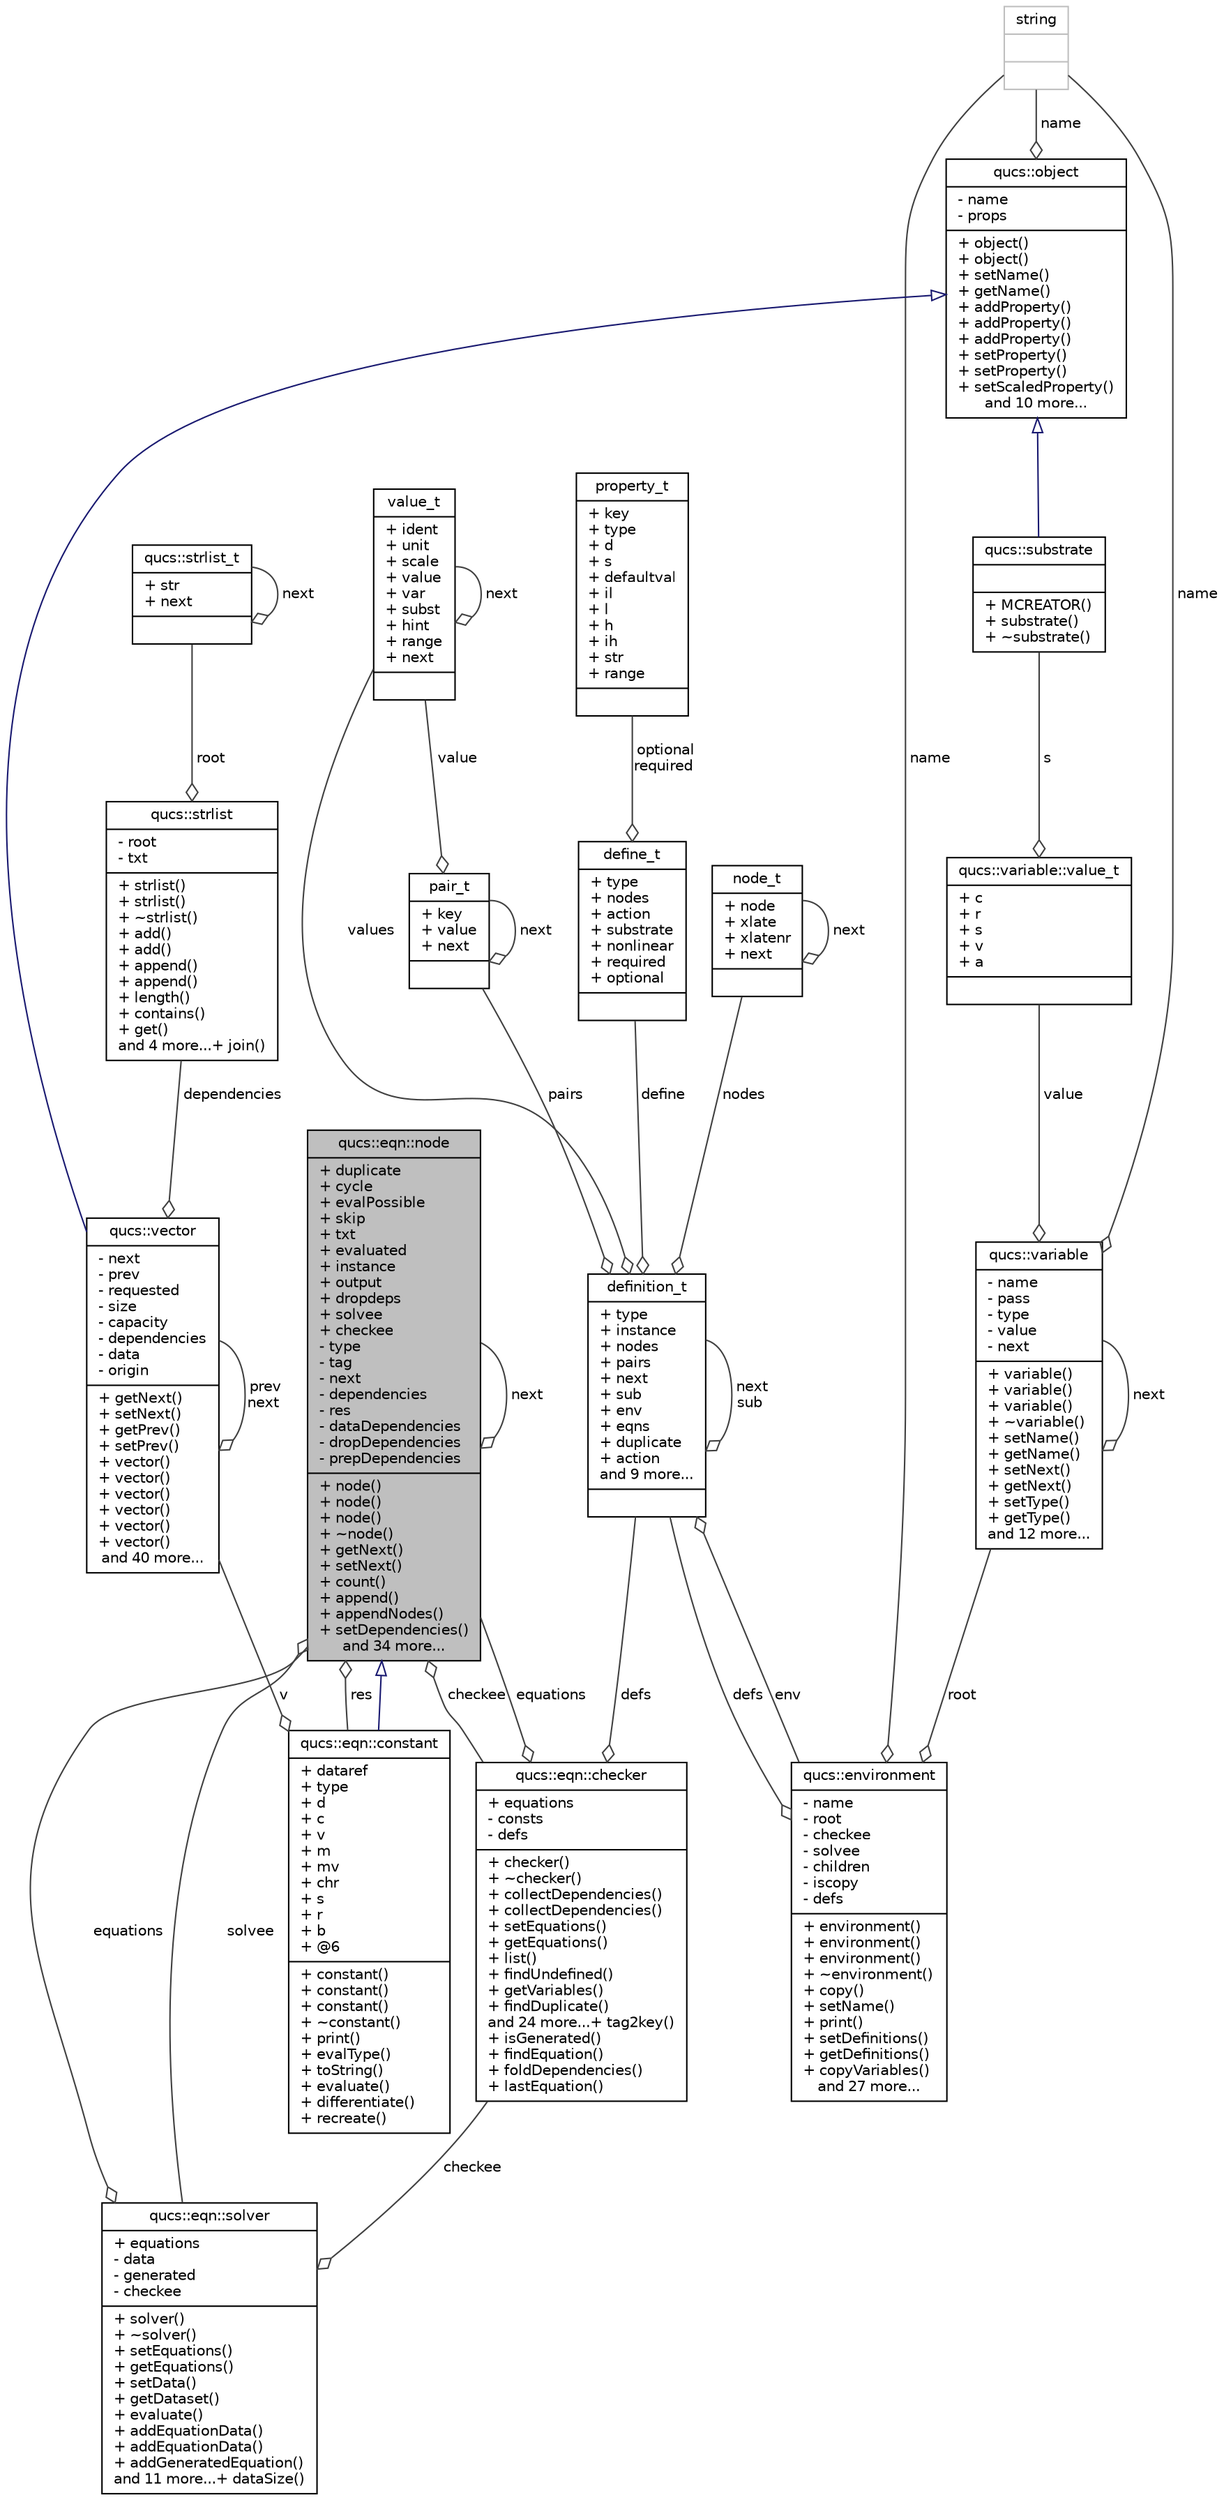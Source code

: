 digraph G
{
  edge [fontname="Helvetica",fontsize="10",labelfontname="Helvetica",labelfontsize="10"];
  node [fontname="Helvetica",fontsize="10",shape=record];
  Node1 [label="{qucs::eqn::node\n|+ duplicate\l+ cycle\l+ evalPossible\l+ skip\l+ txt\l+ evaluated\l+ instance\l+ output\l+ dropdeps\l+ solvee\l+ checkee\l- type\l- tag\l- next\l- dependencies\l- res\l- dataDependencies\l- dropDependencies\l- prepDependencies\l|+ node()\l+ node()\l+ node()\l+ ~node()\l+ getNext()\l+ setNext()\l+ count()\l+ append()\l+ appendNodes()\l+ setDependencies()\land 34 more...}",height=0.2,width=0.4,color="black", fillcolor="grey75", style="filled" fontcolor="black"];
  Node2 -> Node1 [color="grey25",fontsize="10",style="solid",label=" checkee" ,arrowhead="odiamond",fontname="Helvetica"];
  Node2 [label="{qucs::eqn::checker\n|+ equations\l- consts\l- defs\l|+ checker()\l+ ~checker()\l+ collectDependencies()\l+ collectDependencies()\l+ setEquations()\l+ getEquations()\l+ list()\l+ findUndefined()\l+ getVariables()\l+ findDuplicate()\land 24 more...+ tag2key()\l+ isGenerated()\l+ findEquation()\l+ foldDependencies()\l+ lastEquation()\l}",height=0.2,width=0.4,color="black", fillcolor="white", style="filled",URL="$classqucs_1_1eqn_1_1checker.html"];
  Node3 -> Node2 [color="grey25",fontsize="10",style="solid",label=" defs" ,arrowhead="odiamond",fontname="Helvetica"];
  Node3 [label="{definition_t\n|+ type\l+ instance\l+ nodes\l+ pairs\l+ next\l+ sub\l+ env\l+ eqns\l+ duplicate\l+ action\land 9 more...|}",height=0.2,width=0.4,color="black", fillcolor="white", style="filled",URL="$structdefinition__t.html"];
  Node4 -> Node3 [color="grey25",fontsize="10",style="solid",label=" env" ,arrowhead="odiamond",fontname="Helvetica"];
  Node4 [label="{qucs::environment\n|- name\l- root\l- checkee\l- solvee\l- children\l- iscopy\l- defs\l|+ environment()\l+ environment()\l+ environment()\l+ ~environment()\l+ copy()\l+ setName()\l+ print()\l+ setDefinitions()\l+ getDefinitions()\l+ copyVariables()\land 27 more...}",height=0.2,width=0.4,color="black", fillcolor="white", style="filled",URL="$classqucs_1_1environment.html",tooltip="Houses the settings for netlist evaluation."];
  Node3 -> Node4 [color="grey25",fontsize="10",style="solid",label=" defs" ,arrowhead="odiamond",fontname="Helvetica"];
  Node5 -> Node4 [color="grey25",fontsize="10",style="solid",label=" name" ,arrowhead="odiamond",fontname="Helvetica"];
  Node5 [label="{string\n||}",height=0.2,width=0.4,color="grey75", fillcolor="white", style="filled"];
  Node6 -> Node4 [color="grey25",fontsize="10",style="solid",label=" root" ,arrowhead="odiamond",fontname="Helvetica"];
  Node6 [label="{qucs::variable\n|- name\l- pass\l- type\l- value\l- next\l|+ variable()\l+ variable()\l+ variable()\l+ ~variable()\l+ setName()\l+ getName()\l+ setNext()\l+ getNext()\l+ setType()\l+ getType()\land 12 more...}",height=0.2,width=0.4,color="black", fillcolor="white", style="filled",URL="$classqucs_1_1variable.html"];
  Node5 -> Node6 [color="grey25",fontsize="10",style="solid",label=" name" ,arrowhead="odiamond",fontname="Helvetica"];
  Node7 -> Node6 [color="grey25",fontsize="10",style="solid",label=" value" ,arrowhead="odiamond",fontname="Helvetica"];
  Node7 [label="{qucs::variable::value_t\n|+ c\l+ r\l+ s\l+ v\l+ a\l|}",height=0.2,width=0.4,color="black", fillcolor="white", style="filled",URL="$unionqucs_1_1variable_1_1value__t.html"];
  Node8 -> Node7 [color="grey25",fontsize="10",style="solid",label=" s" ,arrowhead="odiamond",fontname="Helvetica"];
  Node8 [label="{qucs::substrate\n||+ MCREATOR()\l+ substrate()\l+ ~substrate()\l}",height=0.2,width=0.4,color="black", fillcolor="white", style="filled",URL="$classqucs_1_1substrate.html"];
  Node9 -> Node8 [dir="back",color="midnightblue",fontsize="10",style="solid",arrowtail="onormal",fontname="Helvetica"];
  Node9 [label="{qucs::object\n|- name\l- props\l|+ object()\l+ object()\l+ setName()\l+ getName()\l+ addProperty()\l+ addProperty()\l+ addProperty()\l+ setProperty()\l+ setProperty()\l+ setScaledProperty()\land 10 more...}",height=0.2,width=0.4,color="black", fillcolor="white", style="filled",URL="$classqucs_1_1object.html",tooltip="generic object class."];
  Node5 -> Node9 [color="grey25",fontsize="10",style="solid",label=" name" ,arrowhead="odiamond",fontname="Helvetica"];
  Node6 -> Node6 [color="grey25",fontsize="10",style="solid",label=" next" ,arrowhead="odiamond",fontname="Helvetica"];
  Node10 -> Node3 [color="grey25",fontsize="10",style="solid",label=" nodes" ,arrowhead="odiamond",fontname="Helvetica"];
  Node10 [label="{node_t\n|+ node\l+ xlate\l+ xlatenr\l+ next\l|}",height=0.2,width=0.4,color="black", fillcolor="white", style="filled",URL="$structnode__t.html"];
  Node10 -> Node10 [color="grey25",fontsize="10",style="solid",label=" next" ,arrowhead="odiamond",fontname="Helvetica"];
  Node3 -> Node3 [color="grey25",fontsize="10",style="solid",label=" next\nsub" ,arrowhead="odiamond",fontname="Helvetica"];
  Node11 -> Node3 [color="grey25",fontsize="10",style="solid",label=" values" ,arrowhead="odiamond",fontname="Helvetica"];
  Node11 [label="{value_t\n|+ ident\l+ unit\l+ scale\l+ value\l+ var\l+ subst\l+ hint\l+ range\l+ next\l|}",height=0.2,width=0.4,color="black", fillcolor="white", style="filled",URL="$structvalue__t.html"];
  Node11 -> Node11 [color="grey25",fontsize="10",style="solid",label=" next" ,arrowhead="odiamond",fontname="Helvetica"];
  Node12 -> Node3 [color="grey25",fontsize="10",style="solid",label=" pairs" ,arrowhead="odiamond",fontname="Helvetica"];
  Node12 [label="{pair_t\n|+ key\l+ value\l+ next\l|}",height=0.2,width=0.4,color="black", fillcolor="white", style="filled",URL="$structpair__t.html"];
  Node11 -> Node12 [color="grey25",fontsize="10",style="solid",label=" value" ,arrowhead="odiamond",fontname="Helvetica"];
  Node12 -> Node12 [color="grey25",fontsize="10",style="solid",label=" next" ,arrowhead="odiamond",fontname="Helvetica"];
  Node13 -> Node3 [color="grey25",fontsize="10",style="solid",label=" define" ,arrowhead="odiamond",fontname="Helvetica"];
  Node13 [label="{define_t\n|+ type\l+ nodes\l+ action\l+ substrate\l+ nonlinear\l+ required\l+ optional\l|}",height=0.2,width=0.4,color="black", fillcolor="white", style="filled",URL="$structdefine__t.html"];
  Node14 -> Node13 [color="grey25",fontsize="10",style="solid",label=" optional\nrequired" ,arrowhead="odiamond",fontname="Helvetica"];
  Node14 [label="{property_t\n|+ key\l+ type\l+ d\l+ s\l+ defaultval\l+ il\l+ l\l+ h\l+ ih\l+ str\l+ range\l|}",height=0.2,width=0.4,color="black", fillcolor="white", style="filled",URL="$structproperty__t.html"];
  Node1 -> Node2 [color="grey25",fontsize="10",style="solid",label=" equations" ,arrowhead="odiamond",fontname="Helvetica"];
  Node1 -> Node1 [color="grey25",fontsize="10",style="solid",label=" next" ,arrowhead="odiamond",fontname="Helvetica"];
  Node15 -> Node1 [color="grey25",fontsize="10",style="solid",label=" res" ,arrowhead="odiamond",fontname="Helvetica"];
  Node15 [label="{qucs::eqn::constant\n|+ dataref\l+ type\l+ d\l+ c\l+ v\l+ m\l+ mv\l+ chr\l+ s\l+ r\l+ b\l+ @6\l|+ constant()\l+ constant()\l+ constant()\l+ ~constant()\l+ print()\l+ evalType()\l+ toString()\l+ evaluate()\l+ differentiate()\l+ recreate()\l}",height=0.2,width=0.4,color="black", fillcolor="white", style="filled",URL="$classqucs_1_1eqn_1_1constant.html"];
  Node1 -> Node15 [dir="back",color="midnightblue",fontsize="10",style="solid",arrowtail="onormal",fontname="Helvetica"];
  Node16 -> Node15 [color="grey25",fontsize="10",style="solid",label=" v" ,arrowhead="odiamond",fontname="Helvetica"];
  Node16 [label="{qucs::vector\n|- next\l- prev\l- requested\l- size\l- capacity\l- dependencies\l- data\l- origin\l|+ getNext()\l+ setNext()\l+ getPrev()\l+ setPrev()\l+ vector()\l+ vector()\l+ vector()\l+ vector()\l+ vector()\l+ vector()\land 40 more...}",height=0.2,width=0.4,color="black", fillcolor="white", style="filled",URL="$classqucs_1_1vector.html"];
  Node9 -> Node16 [dir="back",color="midnightblue",fontsize="10",style="solid",arrowtail="onormal",fontname="Helvetica"];
  Node17 -> Node16 [color="grey25",fontsize="10",style="solid",label=" dependencies" ,arrowhead="odiamond",fontname="Helvetica"];
  Node17 [label="{qucs::strlist\n|- root\l- txt\l|+ strlist()\l+ strlist()\l+ ~strlist()\l+ add()\l+ add()\l+ append()\l+ append()\l+ length()\l+ contains()\l+ get()\land 4 more...+ join()\l}",height=0.2,width=0.4,color="black", fillcolor="white", style="filled",URL="$classqucs_1_1strlist.html"];
  Node18 -> Node17 [color="grey25",fontsize="10",style="solid",label=" root" ,arrowhead="odiamond",fontname="Helvetica"];
  Node18 [label="{qucs::strlist_t\n|+ str\l+ next\l|}",height=0.2,width=0.4,color="black", fillcolor="white", style="filled",URL="$structqucs_1_1strlist__t.html"];
  Node18 -> Node18 [color="grey25",fontsize="10",style="solid",label=" next" ,arrowhead="odiamond",fontname="Helvetica"];
  Node16 -> Node16 [color="grey25",fontsize="10",style="solid",label=" prev\nnext" ,arrowhead="odiamond",fontname="Helvetica"];
  Node19 -> Node1 [color="grey25",fontsize="10",style="solid",label=" solvee" ,arrowhead="odiamond",fontname="Helvetica"];
  Node19 [label="{qucs::eqn::solver\n|+ equations\l- data\l- generated\l- checkee\l|+ solver()\l+ ~solver()\l+ setEquations()\l+ getEquations()\l+ setData()\l+ getDataset()\l+ evaluate()\l+ addEquationData()\l+ addEquationData()\l+ addGeneratedEquation()\land 11 more...+ dataSize()\l}",height=0.2,width=0.4,color="black", fillcolor="white", style="filled",URL="$classqucs_1_1eqn_1_1solver.html"];
  Node2 -> Node19 [color="grey25",fontsize="10",style="solid",label=" checkee" ,arrowhead="odiamond",fontname="Helvetica"];
  Node1 -> Node19 [color="grey25",fontsize="10",style="solid",label=" equations" ,arrowhead="odiamond",fontname="Helvetica"];
}
